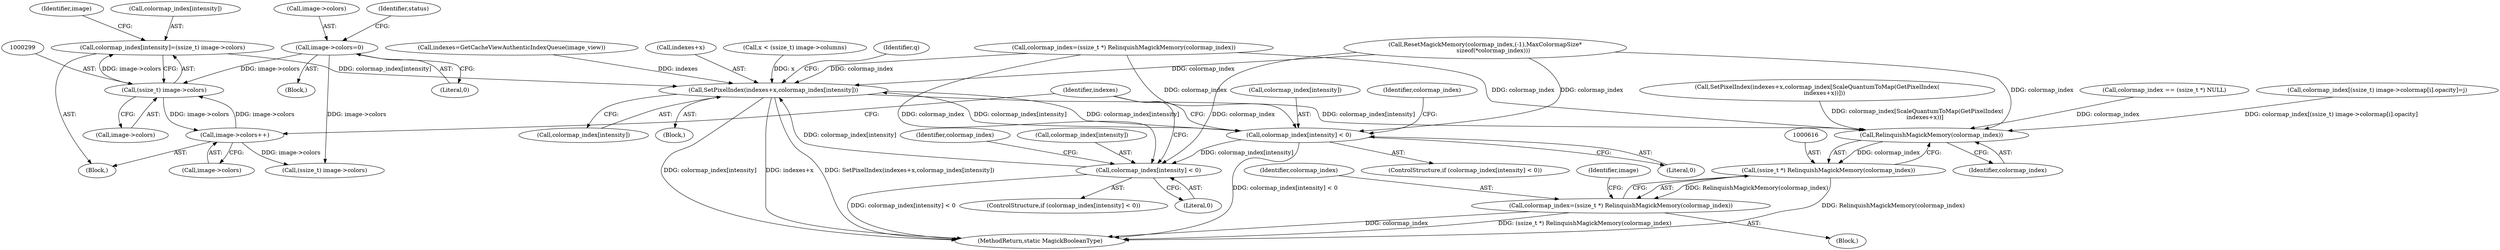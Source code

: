 digraph "0_ImageMagick_db1ffb6cf44bcfe5c4d5fcf9d9109ded5617387f_1@pointer" {
"1000294" [label="(Call,colormap_index[intensity]=(ssize_t) image->colors)"];
"1000298" [label="(Call,(ssize_t) image->colors)"];
"1000193" [label="(Call,image->colors=0)"];
"1000339" [label="(Call,image->colors++)"];
"1000343" [label="(Call,SetPixelIndex(indexes+x,colormap_index[intensity]))"];
"1000281" [label="(Call,colormap_index[intensity] < 0)"];
"1000288" [label="(Call,colormap_index[intensity] < 0)"];
"1000617" [label="(Call,RelinquishMagickMemory(colormap_index))"];
"1000615" [label="(Call,(ssize_t *) RelinquishMagickMemory(colormap_index))"];
"1000613" [label="(Call,colormap_index=(ssize_t *) RelinquishMagickMemory(colormap_index))"];
"1000300" [label="(Call,image->colors)"];
"1000165" [label="(Call,ResetMagickMemory(colormap_index,(-1),MaxColormapSize*\n         sizeof(*colormap_index)))"];
"1000197" [label="(Literal,0)"];
"1000281" [label="(Call,colormap_index[intensity] < 0)"];
"1000273" [label="(Block,)"];
"1000343" [label="(Call,SetPixelIndex(indexes+x,colormap_index[intensity]))"];
"1000292" [label="(Literal,0)"];
"1000345" [label="(Identifier,indexes)"];
"1000288" [label="(Call,colormap_index[intensity] < 0)"];
"1000589" [label="(Call,SetPixelIndex(indexes+x,colormap_index[ScaleQuantumToMap(GetPixelIndex(\n        indexes+x))]))"];
"1000280" [label="(ControlStructure,if (colormap_index[intensity] < 0))"];
"1000296" [label="(Identifier,colormap_index)"];
"1000307" [label="(Identifier,image)"];
"1000194" [label="(Call,image->colors)"];
"1000347" [label="(Call,colormap_index[intensity])"];
"1000144" [label="(Call,colormap_index == (ssize_t *) NULL)"];
"1000293" [label="(Block,)"];
"1000256" [label="(Call,indexes=GetCacheViewAuthenticIndexQueue(image_view))"];
"1000615" [label="(Call,(ssize_t *) RelinquishMagickMemory(colormap_index))"];
"1000344" [label="(Call,indexes+x)"];
"1000294" [label="(Call,colormap_index[intensity]=(ssize_t) image->colors)"];
"1000193" [label="(Call,image->colors=0)"];
"1000181" [label="(Call,colormap_index=(ssize_t *) RelinquishMagickMemory(colormap_index))"];
"1000287" [label="(ControlStructure,if (colormap_index[intensity] < 0))"];
"1000614" [label="(Identifier,colormap_index)"];
"1000264" [label="(Call,x < (ssize_t) image->columns)"];
"1000199" [label="(Identifier,status)"];
"1000339" [label="(Call,image->colors++)"];
"1000640" [label="(MethodReturn,static MagickBooleanType)"];
"1000477" [label="(Call,colormap_index[(ssize_t) image->colormap[i].opacity]=j)"];
"1000621" [label="(Identifier,image)"];
"1000617" [label="(Call,RelinquishMagickMemory(colormap_index))"];
"1000289" [label="(Call,colormap_index[intensity])"];
"1000618" [label="(Identifier,colormap_index)"];
"1000340" [label="(Call,image->colors)"];
"1000351" [label="(Identifier,q)"];
"1000295" [label="(Call,colormap_index[intensity])"];
"1000282" [label="(Call,colormap_index[intensity])"];
"1000102" [label="(Block,)"];
"1000161" [label="(Block,)"];
"1000285" [label="(Literal,0)"];
"1000613" [label="(Call,colormap_index=(ssize_t *) RelinquishMagickMemory(colormap_index))"];
"1000298" [label="(Call,(ssize_t) image->colors)"];
"1000371" [label="(Call,(ssize_t) image->colors)"];
"1000290" [label="(Identifier,colormap_index)"];
"1000294" -> "1000293"  [label="AST: "];
"1000294" -> "1000298"  [label="CFG: "];
"1000295" -> "1000294"  [label="AST: "];
"1000298" -> "1000294"  [label="AST: "];
"1000307" -> "1000294"  [label="CFG: "];
"1000298" -> "1000294"  [label="DDG: image->colors"];
"1000294" -> "1000343"  [label="DDG: colormap_index[intensity]"];
"1000298" -> "1000300"  [label="CFG: "];
"1000299" -> "1000298"  [label="AST: "];
"1000300" -> "1000298"  [label="AST: "];
"1000193" -> "1000298"  [label="DDG: image->colors"];
"1000339" -> "1000298"  [label="DDG: image->colors"];
"1000298" -> "1000339"  [label="DDG: image->colors"];
"1000193" -> "1000161"  [label="AST: "];
"1000193" -> "1000197"  [label="CFG: "];
"1000194" -> "1000193"  [label="AST: "];
"1000197" -> "1000193"  [label="AST: "];
"1000199" -> "1000193"  [label="CFG: "];
"1000193" -> "1000371"  [label="DDG: image->colors"];
"1000339" -> "1000293"  [label="AST: "];
"1000339" -> "1000340"  [label="CFG: "];
"1000340" -> "1000339"  [label="AST: "];
"1000345" -> "1000339"  [label="CFG: "];
"1000339" -> "1000371"  [label="DDG: image->colors"];
"1000343" -> "1000273"  [label="AST: "];
"1000343" -> "1000347"  [label="CFG: "];
"1000344" -> "1000343"  [label="AST: "];
"1000347" -> "1000343"  [label="AST: "];
"1000351" -> "1000343"  [label="CFG: "];
"1000343" -> "1000640"  [label="DDG: indexes+x"];
"1000343" -> "1000640"  [label="DDG: SetPixelIndex(indexes+x,colormap_index[intensity])"];
"1000343" -> "1000640"  [label="DDG: colormap_index[intensity]"];
"1000343" -> "1000281"  [label="DDG: colormap_index[intensity]"];
"1000256" -> "1000343"  [label="DDG: indexes"];
"1000264" -> "1000343"  [label="DDG: x"];
"1000181" -> "1000343"  [label="DDG: colormap_index"];
"1000281" -> "1000343"  [label="DDG: colormap_index[intensity]"];
"1000165" -> "1000343"  [label="DDG: colormap_index"];
"1000288" -> "1000343"  [label="DDG: colormap_index[intensity]"];
"1000343" -> "1000617"  [label="DDG: colormap_index[intensity]"];
"1000281" -> "1000280"  [label="AST: "];
"1000281" -> "1000285"  [label="CFG: "];
"1000282" -> "1000281"  [label="AST: "];
"1000285" -> "1000281"  [label="AST: "];
"1000290" -> "1000281"  [label="CFG: "];
"1000345" -> "1000281"  [label="CFG: "];
"1000281" -> "1000640"  [label="DDG: colormap_index[intensity] < 0"];
"1000181" -> "1000281"  [label="DDG: colormap_index"];
"1000165" -> "1000281"  [label="DDG: colormap_index"];
"1000281" -> "1000288"  [label="DDG: colormap_index[intensity]"];
"1000288" -> "1000287"  [label="AST: "];
"1000288" -> "1000292"  [label="CFG: "];
"1000289" -> "1000288"  [label="AST: "];
"1000292" -> "1000288"  [label="AST: "];
"1000296" -> "1000288"  [label="CFG: "];
"1000345" -> "1000288"  [label="CFG: "];
"1000288" -> "1000640"  [label="DDG: colormap_index[intensity] < 0"];
"1000181" -> "1000288"  [label="DDG: colormap_index"];
"1000165" -> "1000288"  [label="DDG: colormap_index"];
"1000617" -> "1000615"  [label="AST: "];
"1000617" -> "1000618"  [label="CFG: "];
"1000618" -> "1000617"  [label="AST: "];
"1000615" -> "1000617"  [label="CFG: "];
"1000617" -> "1000615"  [label="DDG: colormap_index"];
"1000181" -> "1000617"  [label="DDG: colormap_index"];
"1000165" -> "1000617"  [label="DDG: colormap_index"];
"1000144" -> "1000617"  [label="DDG: colormap_index"];
"1000477" -> "1000617"  [label="DDG: colormap_index[(ssize_t) image->colormap[i].opacity]"];
"1000589" -> "1000617"  [label="DDG: colormap_index[ScaleQuantumToMap(GetPixelIndex(\n        indexes+x))]"];
"1000615" -> "1000613"  [label="AST: "];
"1000616" -> "1000615"  [label="AST: "];
"1000613" -> "1000615"  [label="CFG: "];
"1000615" -> "1000640"  [label="DDG: RelinquishMagickMemory(colormap_index)"];
"1000615" -> "1000613"  [label="DDG: RelinquishMagickMemory(colormap_index)"];
"1000613" -> "1000102"  [label="AST: "];
"1000614" -> "1000613"  [label="AST: "];
"1000621" -> "1000613"  [label="CFG: "];
"1000613" -> "1000640"  [label="DDG: colormap_index"];
"1000613" -> "1000640"  [label="DDG: (ssize_t *) RelinquishMagickMemory(colormap_index)"];
}

